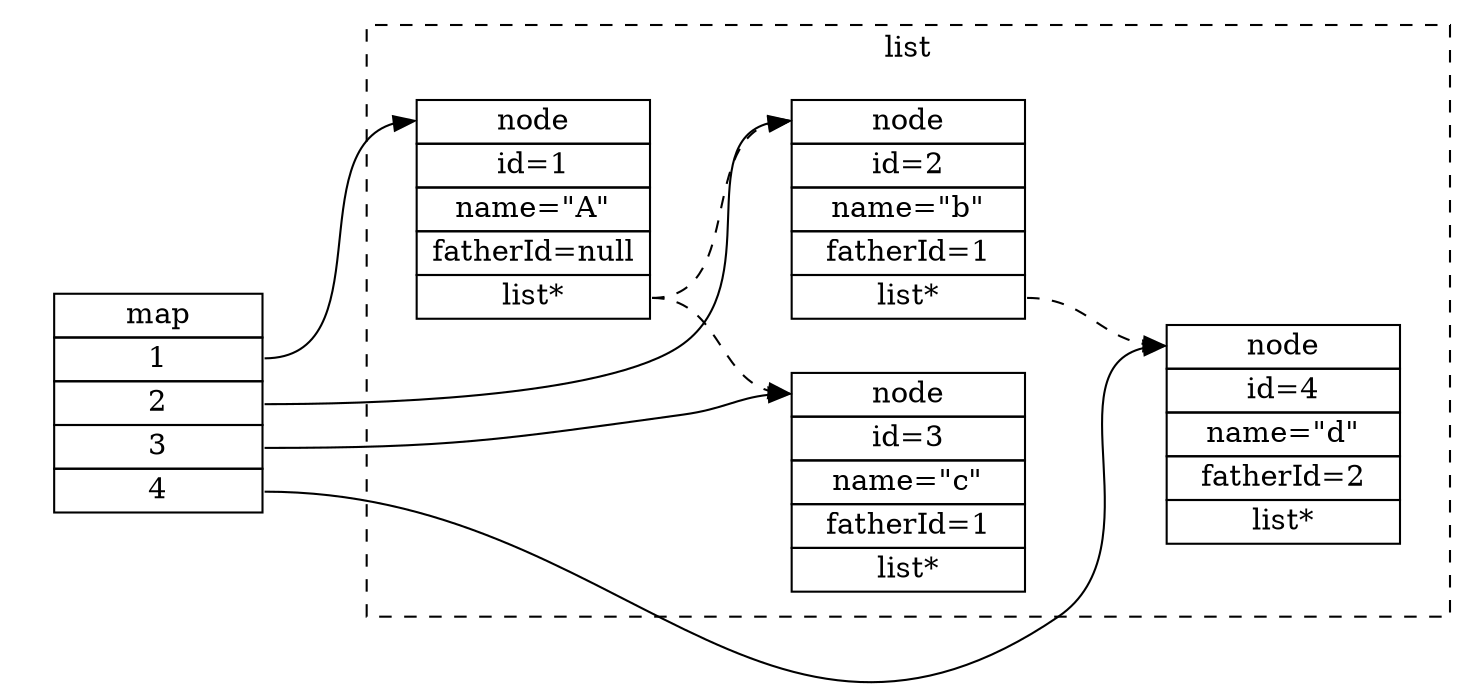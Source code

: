 digraph map{                                 
    rankdir=LR;	                             
	node[shape="record"];                      
 	node[shape="plaintext",width=2];	         
	mapkey[label=<                             
		<table border="0" cellborder="1" cellspacing="0">
			<tr><td>       map       </td></tr>            
			<tr><td port="1">1</td></tr>           
			<tr><td	port="2">2</td></tr>           
			<tr><td	port="3">3</td></tr>           
			<tr><td	port="4">4</td></tr>           
		</table>                                 
	>];                                        
                                             
	subgraph cluster_list{                     
	   style="dashed";                         
	   label="list";                           
                                             
	   value1[label=<                          
	   	<table border="0" cellborder="1" cellspacing="0">
	   		<tr><td port="node_">node</td></tr>  
	   		<tr><td>id=1</td></tr>               
	   		<tr><td>name="A"</td></tr>           
	   		<tr><td> fatherId=null </td></tr>    
	   		<tr><td port="list">list*</td></tr>  
	   	</table>                               
	   >];                                     
	   value2[label=<                          
	   	<table border="0" cellborder="1" cellspacing="0">
	   		<tr><td port="node_">node</td></tr>  
	   		<tr><td>id=2</td></tr>               
	   		<tr><td>name="b"</td></tr>           
	   		<tr><td>   fatherId=1   </td></tr>   
	   		<tr><td port="list">list*</td></tr>  
	   	</table>                               
	   >];                                     
	   value3[label=<                          
	   	<table border="0" cellborder="1" cellspacing="0">
	   		<tr><td port="node_">node</td></tr>  
	   		<tr><td>id=3</td></tr>               
	   		<tr><td>name="c"</td></tr>           
	   		<tr><td>   fatherId=1   </td></tr>   
	   		<tr><td port="list">list*</td></tr>  
	   	</table>                               
	   >];                                     
	   value4[label=<                          
	   	<table border="0" cellborder="1" cellspacing="0">
	   		<tr><td port="node_">node</td></tr>  
	   		<tr><td>id=4</td></tr>               
	   		<tr><td>name="d"</td></tr>           
	   		<tr><td>   fatherId=2   </td></tr>   
	   		<tr><td port="list">list*</td></tr>  
	   	</table>                               
	   >];                                     
                                             
	   //value2[label="{node|id=2|name=\"b\"|fatherId=1|<list2>list*}"];
	   //value3[label="{node|id=3|name=\"c\"|fatherId=1|<list3>list*}"];
	   //value4[label="{node|id=4|name=\"d\"|fatherId=2|<list4>list*}"];
		
	}                                          
                                             
	mapkey:1->value1:node_;                    
	mapkey:2->value2:node_;                    
	mapkey:3->value3:node_;                    
	mapkey:4->value4:node_;                    

	value1:list->value2:node_[style="dashed"];
	value1:list->value3:node_[style="dashed"];
	value2:list->value4:node_[style="dashed"];		                                         
}                                            
